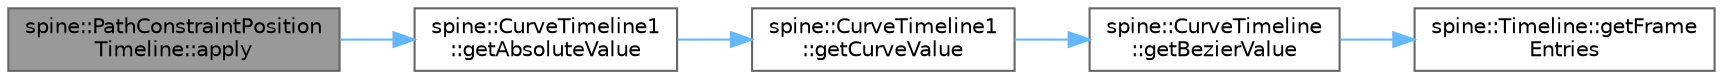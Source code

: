 digraph "spine::PathConstraintPositionTimeline::apply"
{
 // LATEX_PDF_SIZE
  bgcolor="transparent";
  edge [fontname=Helvetica,fontsize=10,labelfontname=Helvetica,labelfontsize=10];
  node [fontname=Helvetica,fontsize=10,shape=box,height=0.2,width=0.4];
  rankdir="LR";
  Node1 [id="Node000001",label="spine::PathConstraintPosition\lTimeline::apply",height=0.2,width=0.4,color="gray40", fillcolor="grey60", style="filled", fontcolor="black",tooltip=" "];
  Node1 -> Node2 [id="edge5_Node000001_Node000002",color="steelblue1",style="solid",tooltip=" "];
  Node2 [id="Node000002",label="spine::CurveTimeline1\l::getAbsoluteValue",height=0.2,width=0.4,color="grey40", fillcolor="white", style="filled",URL="$classspine_1_1_curve_timeline1.html#ad4f0331e9bbedb241d2acd1f0fcffb2a",tooltip=" "];
  Node2 -> Node3 [id="edge6_Node000002_Node000003",color="steelblue1",style="solid",tooltip=" "];
  Node3 [id="Node000003",label="spine::CurveTimeline1\l::getCurveValue",height=0.2,width=0.4,color="grey40", fillcolor="white", style="filled",URL="$classspine_1_1_curve_timeline1.html#a651e9b86f1365e211ad120486eaa6b3d",tooltip=" "];
  Node3 -> Node4 [id="edge7_Node000003_Node000004",color="steelblue1",style="solid",tooltip=" "];
  Node4 [id="Node000004",label="spine::CurveTimeline\l::getBezierValue",height=0.2,width=0.4,color="grey40", fillcolor="white", style="filled",URL="$classspine_1_1_curve_timeline.html#a1bac528b43a72a01a1121d5d1a708655",tooltip=" "];
  Node4 -> Node5 [id="edge8_Node000004_Node000005",color="steelblue1",style="solid",tooltip=" "];
  Node5 [id="Node000005",label="spine::Timeline::getFrame\lEntries",height=0.2,width=0.4,color="grey40", fillcolor="white", style="filled",URL="$classspine_1_1_timeline.html#acb16340aac97034b485f66afc1a4a73e",tooltip=" "];
}
